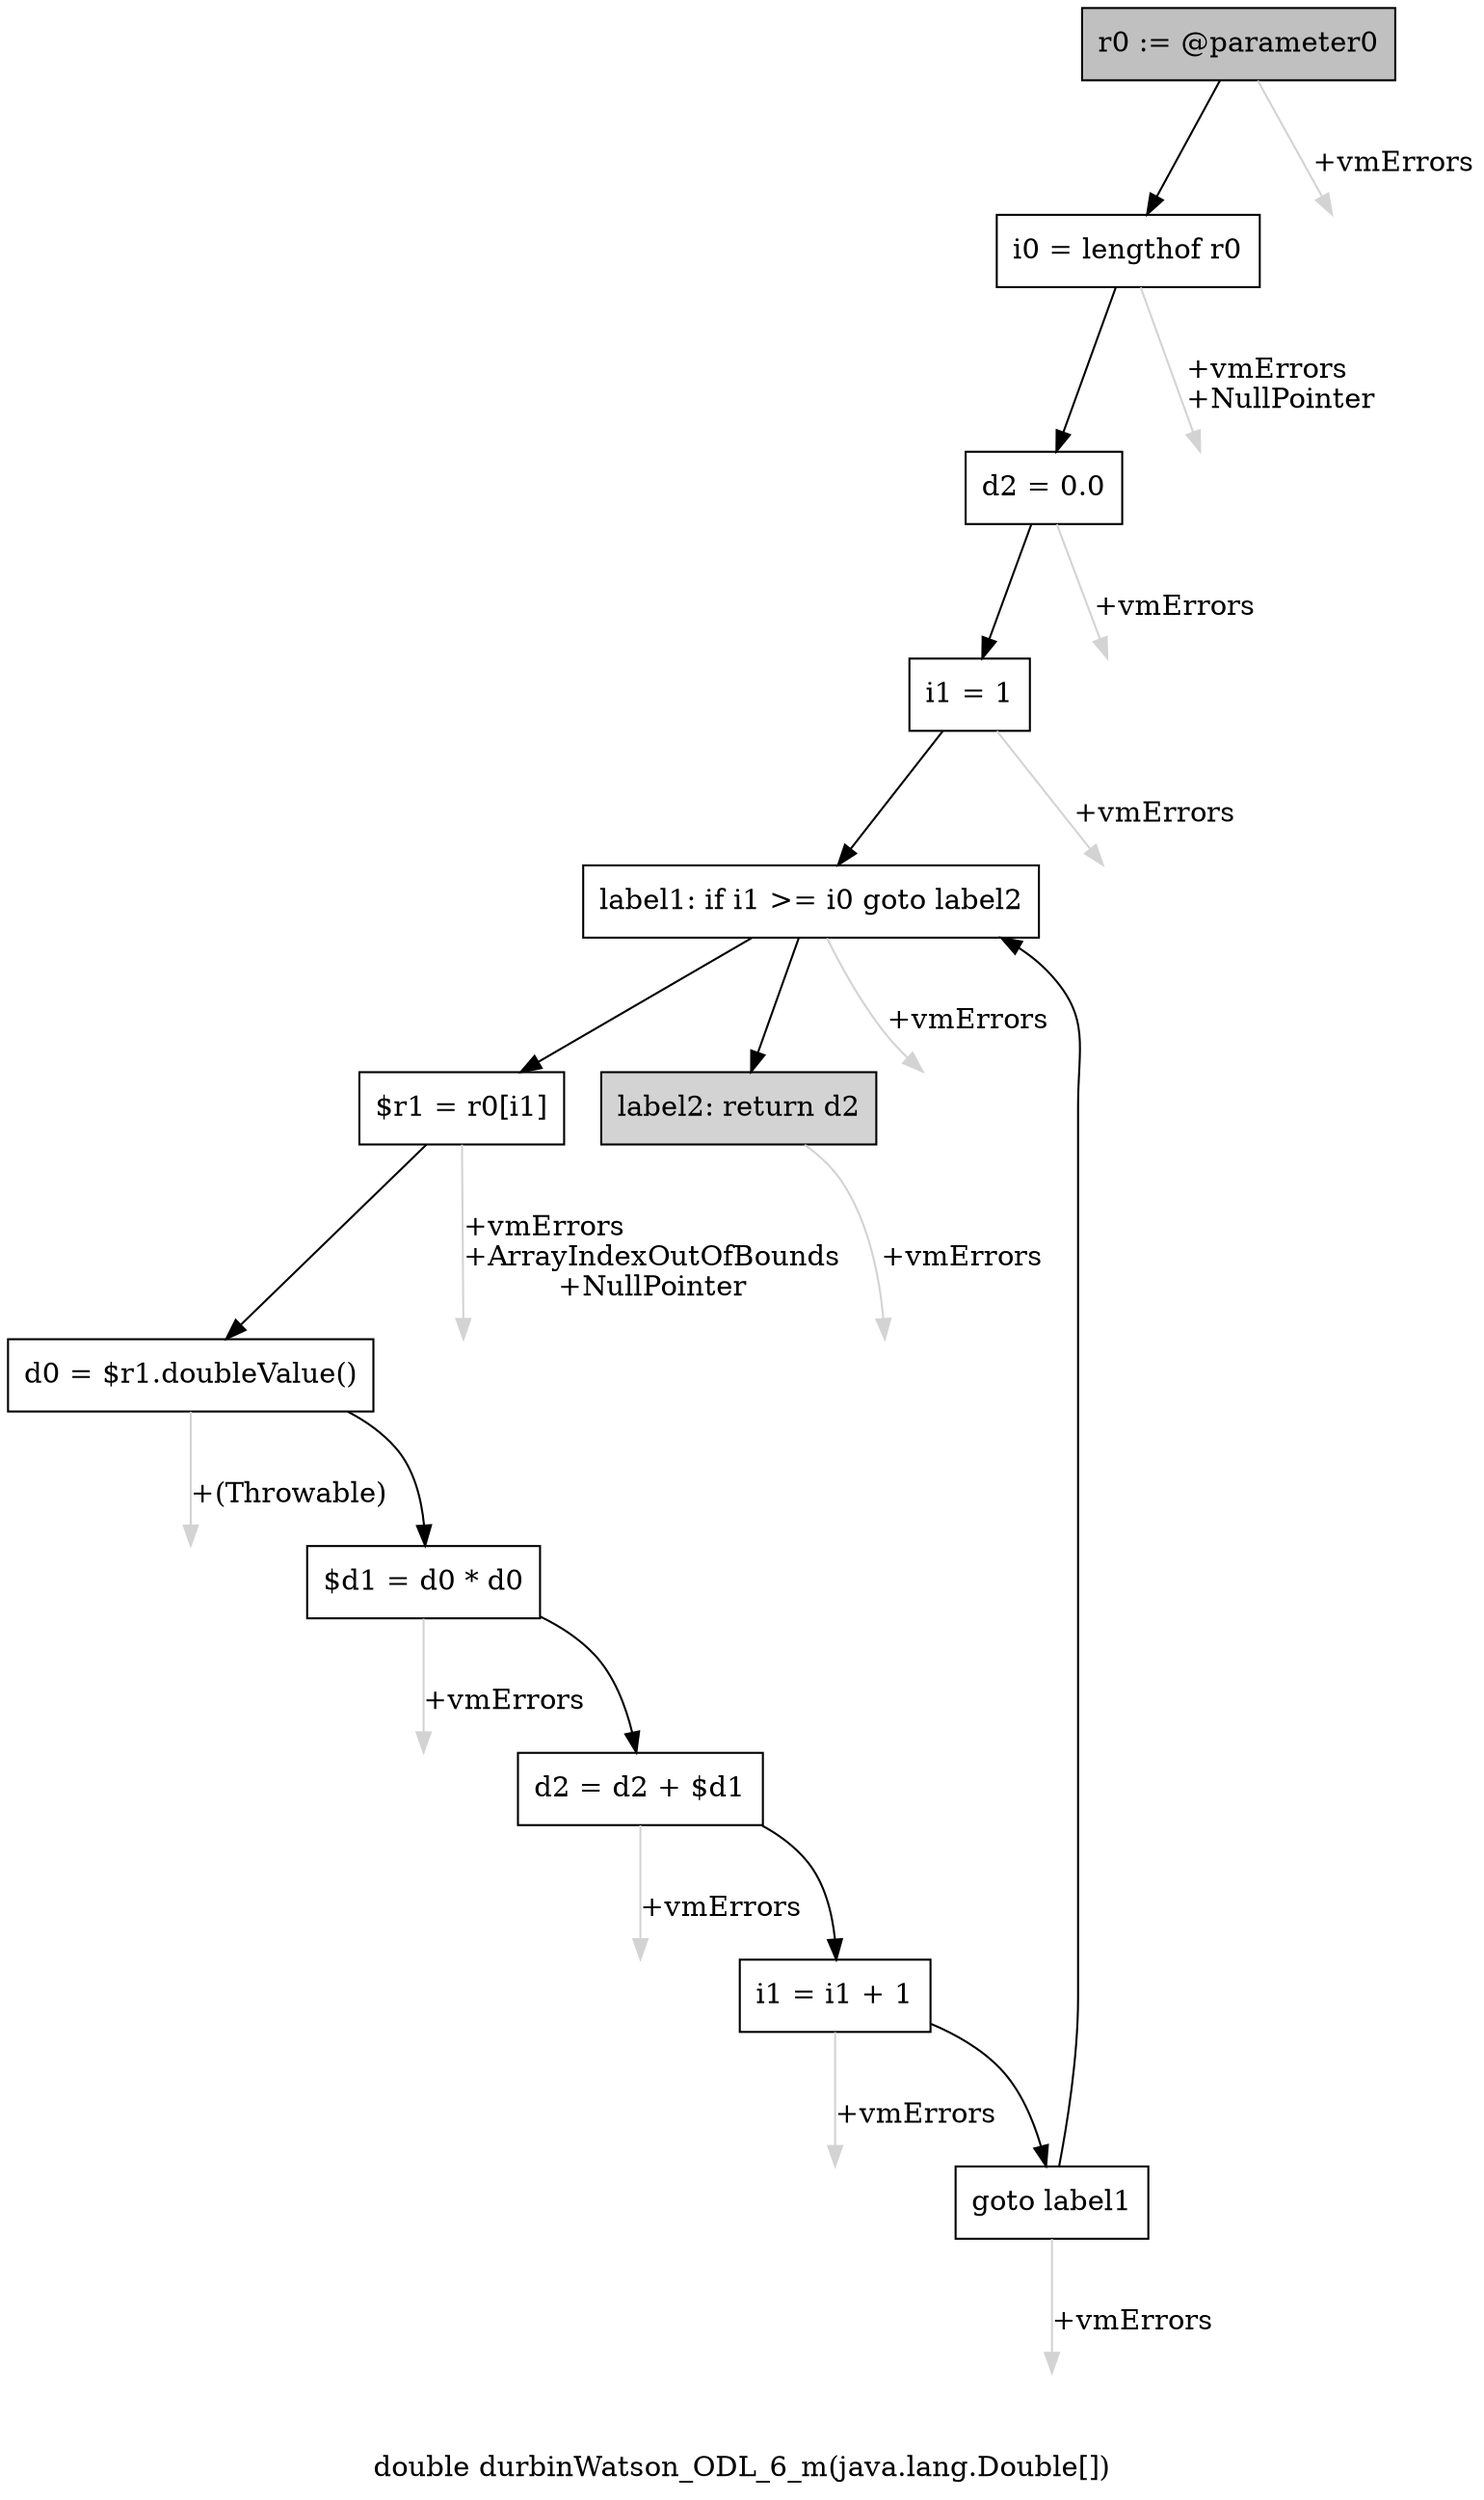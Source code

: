 digraph "double durbinWatson_ODL_6_m(java.lang.Double[])" {
    label="double durbinWatson_ODL_6_m(java.lang.Double[])";
    node [shape=box];
    "0" [style=filled,fillcolor=gray,label="r0 := @parameter0",];
    "1" [label="i0 = lengthof r0",];
    "0"->"1" [color=black,];
    "12" [style=invis,label="Esc",];
    "0"->"12" [color=lightgray,label="\l+vmErrors",];
    "2" [label="d2 = 0.0",];
    "1"->"2" [color=black,];
    "13" [style=invis,label="Esc",];
    "1"->"13" [color=lightgray,label="\l+vmErrors\l+NullPointer",];
    "3" [label="i1 = 1",];
    "2"->"3" [color=black,];
    "14" [style=invis,label="Esc",];
    "2"->"14" [color=lightgray,label="\l+vmErrors",];
    "4" [label="label1: if i1 >= i0 goto label2",];
    "3"->"4" [color=black,];
    "15" [style=invis,label="Esc",];
    "3"->"15" [color=lightgray,label="\l+vmErrors",];
    "5" [label="$r1 = r0[i1]",];
    "4"->"5" [color=black,];
    "11" [style=filled,fillcolor=lightgray,label="label2: return d2",];
    "4"->"11" [color=black,];
    "16" [style=invis,label="Esc",];
    "4"->"16" [color=lightgray,label="\l+vmErrors",];
    "6" [label="d0 = $r1.doubleValue()",];
    "5"->"6" [color=black,];
    "17" [style=invis,label="Esc",];
    "5"->"17" [color=lightgray,label="\l+vmErrors\l+ArrayIndexOutOfBounds\l+NullPointer",];
    "7" [label="$d1 = d0 * d0",];
    "6"->"7" [color=black,];
    "18" [style=invis,label="Esc",];
    "6"->"18" [color=lightgray,label="\l+(Throwable)",];
    "8" [label="d2 = d2 + $d1",];
    "7"->"8" [color=black,];
    "19" [style=invis,label="Esc",];
    "7"->"19" [color=lightgray,label="\l+vmErrors",];
    "9" [label="i1 = i1 + 1",];
    "8"->"9" [color=black,];
    "20" [style=invis,label="Esc",];
    "8"->"20" [color=lightgray,label="\l+vmErrors",];
    "10" [label="goto label1",];
    "9"->"10" [color=black,];
    "21" [style=invis,label="Esc",];
    "9"->"21" [color=lightgray,label="\l+vmErrors",];
    "10"->"4" [color=black,];
    "22" [style=invis,label="Esc",];
    "10"->"22" [color=lightgray,label="\l+vmErrors",];
    "23" [style=invis,label="Esc",];
    "11"->"23" [color=lightgray,label="\l+vmErrors",];
}
